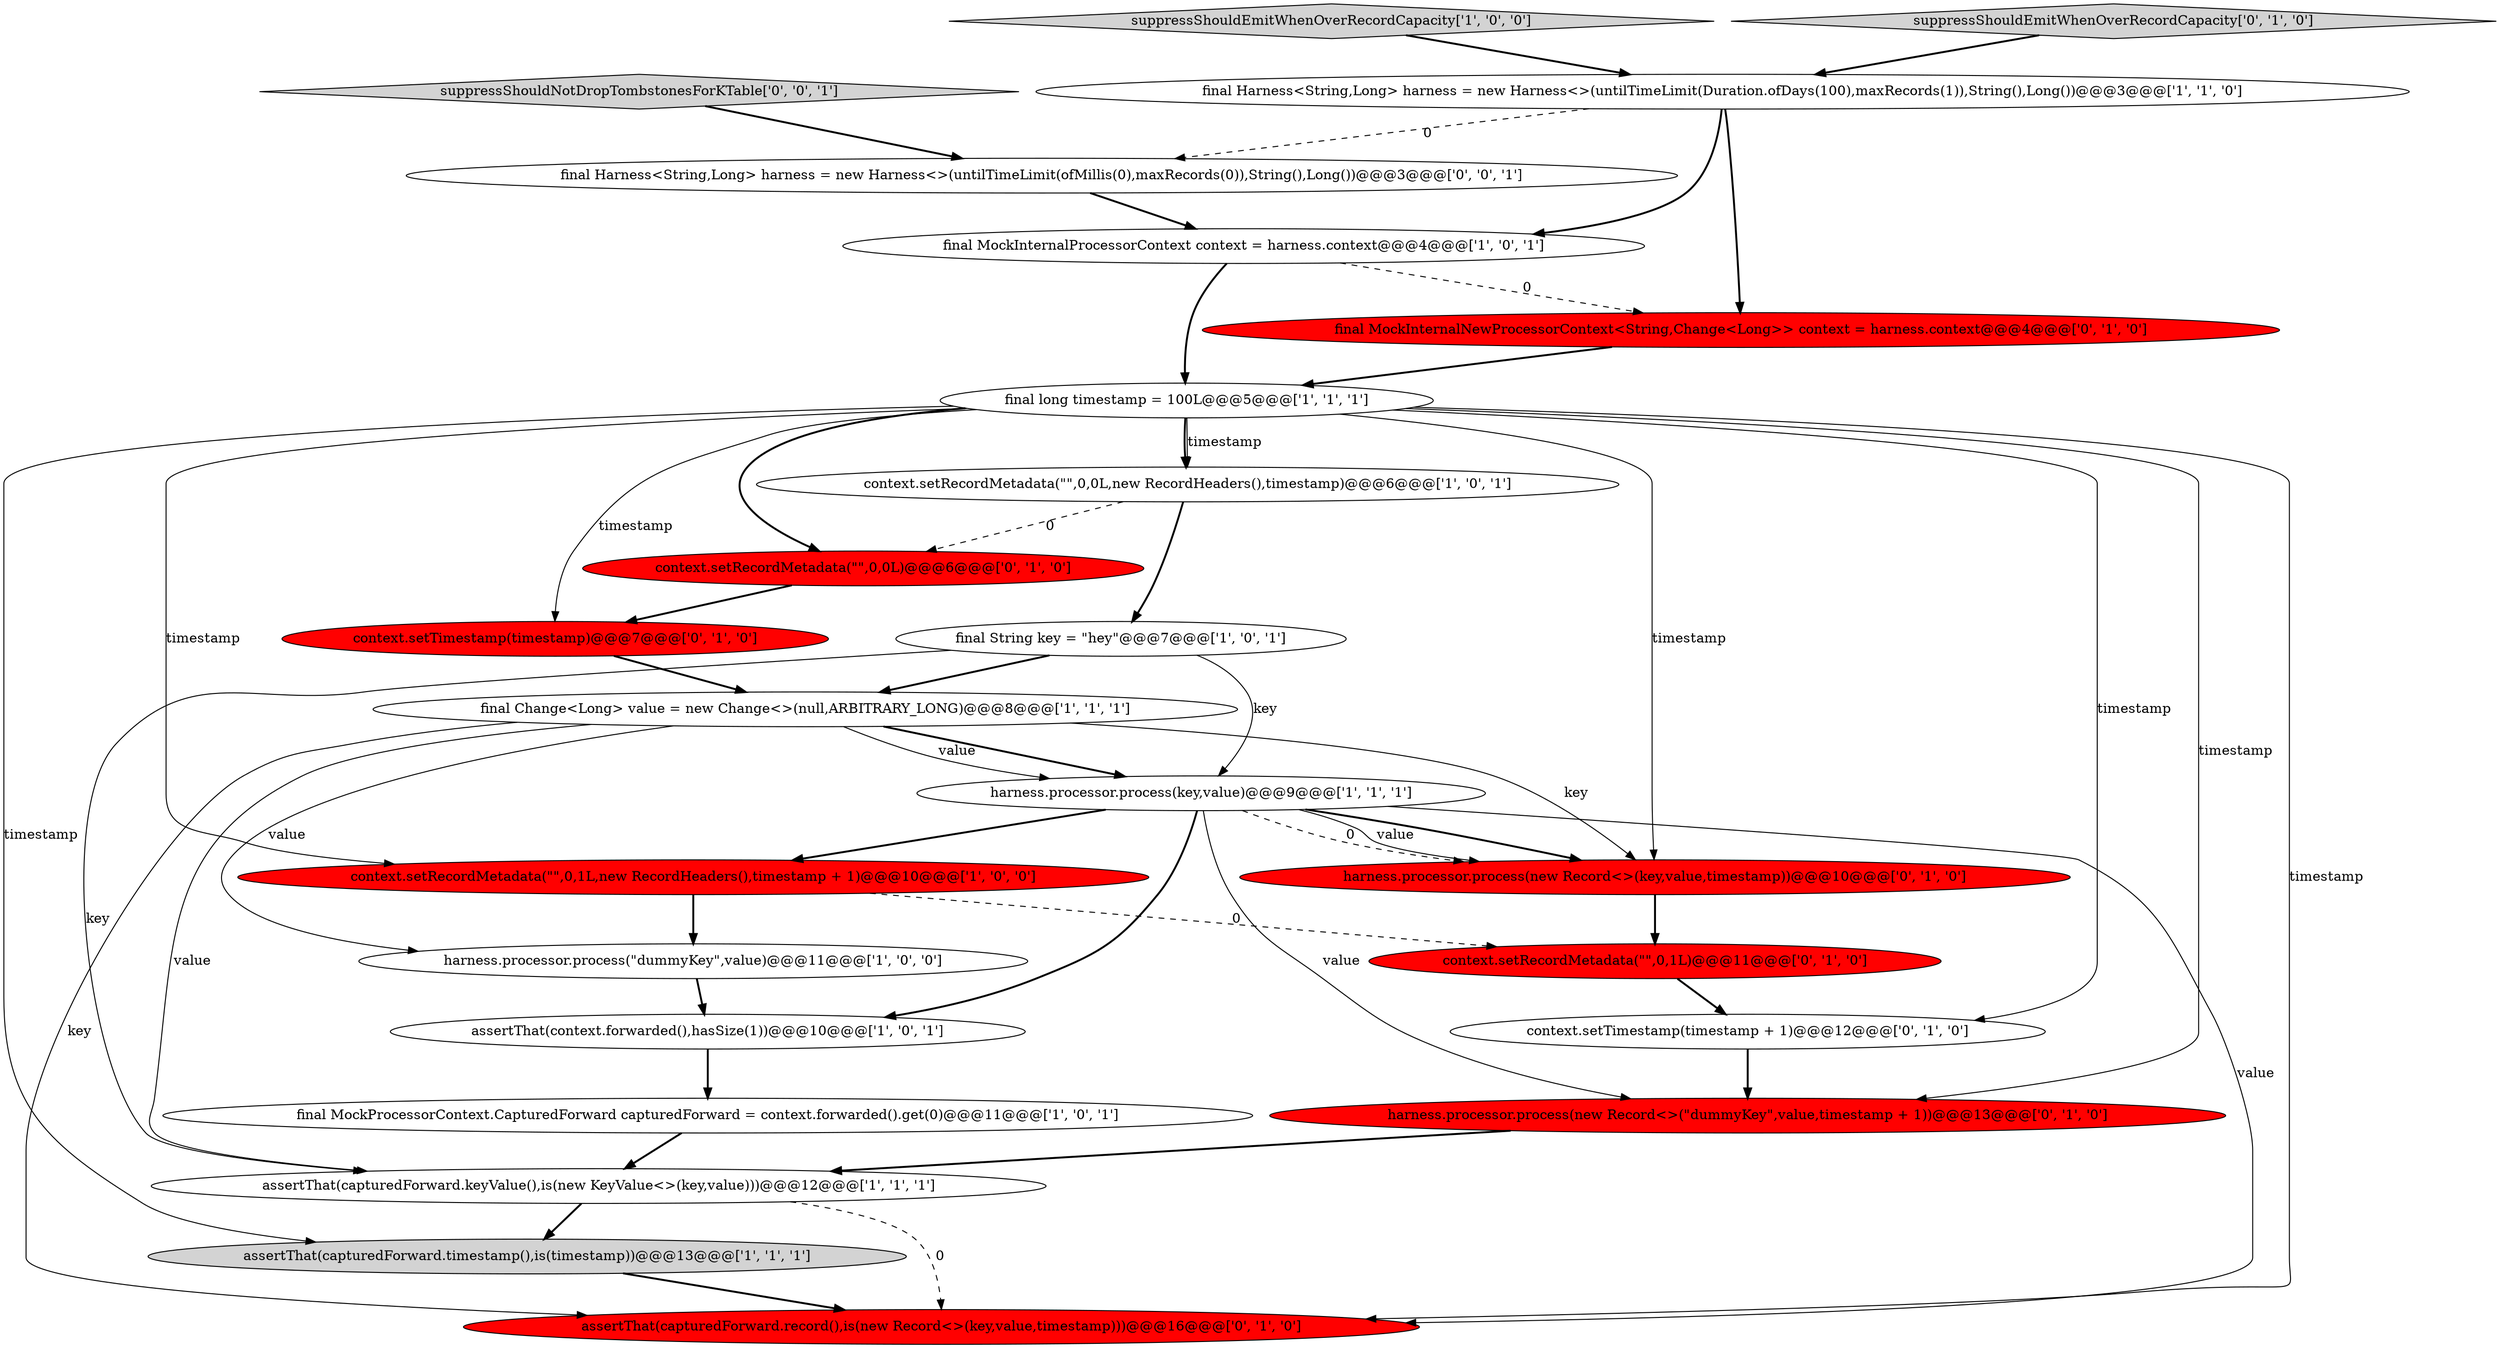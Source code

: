 digraph {
8 [style = filled, label = "assertThat(capturedForward.timestamp(),is(timestamp))@@@13@@@['1', '1', '1']", fillcolor = lightgray, shape = ellipse image = "AAA0AAABBB1BBB"];
18 [style = filled, label = "harness.processor.process(new Record<>(key,value,timestamp))@@@10@@@['0', '1', '0']", fillcolor = red, shape = ellipse image = "AAA1AAABBB2BBB"];
13 [style = filled, label = "final MockProcessorContext.CapturedForward capturedForward = context.forwarded().get(0)@@@11@@@['1', '0', '1']", fillcolor = white, shape = ellipse image = "AAA0AAABBB1BBB"];
0 [style = filled, label = "context.setRecordMetadata(\"\",0,0L,new RecordHeaders(),timestamp)@@@6@@@['1', '0', '1']", fillcolor = white, shape = ellipse image = "AAA0AAABBB1BBB"];
3 [style = filled, label = "final Harness<String,Long> harness = new Harness<>(untilTimeLimit(Duration.ofDays(100),maxRecords(1)),String(),Long())@@@3@@@['1', '1', '0']", fillcolor = white, shape = ellipse image = "AAA0AAABBB1BBB"];
2 [style = filled, label = "final long timestamp = 100L@@@5@@@['1', '1', '1']", fillcolor = white, shape = ellipse image = "AAA0AAABBB1BBB"];
12 [style = filled, label = "harness.processor.process(key,value)@@@9@@@['1', '1', '1']", fillcolor = white, shape = ellipse image = "AAA0AAABBB1BBB"];
7 [style = filled, label = "context.setRecordMetadata(\"\",0,1L,new RecordHeaders(),timestamp + 1)@@@10@@@['1', '0', '0']", fillcolor = red, shape = ellipse image = "AAA1AAABBB1BBB"];
1 [style = filled, label = "suppressShouldEmitWhenOverRecordCapacity['1', '0', '0']", fillcolor = lightgray, shape = diamond image = "AAA0AAABBB1BBB"];
15 [style = filled, label = "suppressShouldEmitWhenOverRecordCapacity['0', '1', '0']", fillcolor = lightgray, shape = diamond image = "AAA0AAABBB2BBB"];
10 [style = filled, label = "final Change<Long> value = new Change<>(null,ARBITRARY_LONG)@@@8@@@['1', '1', '1']", fillcolor = white, shape = ellipse image = "AAA0AAABBB1BBB"];
20 [style = filled, label = "assertThat(capturedForward.record(),is(new Record<>(key,value,timestamp)))@@@16@@@['0', '1', '0']", fillcolor = red, shape = ellipse image = "AAA1AAABBB2BBB"];
21 [style = filled, label = "harness.processor.process(new Record<>(\"dummyKey\",value,timestamp + 1))@@@13@@@['0', '1', '0']", fillcolor = red, shape = ellipse image = "AAA1AAABBB2BBB"];
23 [style = filled, label = "suppressShouldNotDropTombstonesForKTable['0', '0', '1']", fillcolor = lightgray, shape = diamond image = "AAA0AAABBB3BBB"];
6 [style = filled, label = "harness.processor.process(\"dummyKey\",value)@@@11@@@['1', '0', '0']", fillcolor = white, shape = ellipse image = "AAA0AAABBB1BBB"];
9 [style = filled, label = "assertThat(context.forwarded(),hasSize(1))@@@10@@@['1', '0', '1']", fillcolor = white, shape = ellipse image = "AAA0AAABBB1BBB"];
16 [style = filled, label = "context.setTimestamp(timestamp)@@@7@@@['0', '1', '0']", fillcolor = red, shape = ellipse image = "AAA1AAABBB2BBB"];
11 [style = filled, label = "final MockInternalProcessorContext context = harness.context@@@4@@@['1', '0', '1']", fillcolor = white, shape = ellipse image = "AAA0AAABBB1BBB"];
14 [style = filled, label = "context.setRecordMetadata(\"\",0,0L)@@@6@@@['0', '1', '0']", fillcolor = red, shape = ellipse image = "AAA1AAABBB2BBB"];
24 [style = filled, label = "final Harness<String,Long> harness = new Harness<>(untilTimeLimit(ofMillis(0),maxRecords(0)),String(),Long())@@@3@@@['0', '0', '1']", fillcolor = white, shape = ellipse image = "AAA0AAABBB3BBB"];
19 [style = filled, label = "final MockInternalNewProcessorContext<String,Change<Long>> context = harness.context@@@4@@@['0', '1', '0']", fillcolor = red, shape = ellipse image = "AAA1AAABBB2BBB"];
5 [style = filled, label = "assertThat(capturedForward.keyValue(),is(new KeyValue<>(key,value)))@@@12@@@['1', '1', '1']", fillcolor = white, shape = ellipse image = "AAA0AAABBB1BBB"];
22 [style = filled, label = "context.setRecordMetadata(\"\",0,1L)@@@11@@@['0', '1', '0']", fillcolor = red, shape = ellipse image = "AAA1AAABBB2BBB"];
17 [style = filled, label = "context.setTimestamp(timestamp + 1)@@@12@@@['0', '1', '0']", fillcolor = white, shape = ellipse image = "AAA0AAABBB2BBB"];
4 [style = filled, label = "final String key = \"hey\"@@@7@@@['1', '0', '1']", fillcolor = white, shape = ellipse image = "AAA0AAABBB1BBB"];
2->8 [style = solid, label="timestamp"];
14->16 [style = bold, label=""];
4->10 [style = bold, label=""];
5->8 [style = bold, label=""];
4->12 [style = solid, label="key"];
4->5 [style = solid, label="key"];
16->10 [style = bold, label=""];
2->16 [style = solid, label="timestamp"];
3->24 [style = dashed, label="0"];
2->17 [style = solid, label="timestamp"];
3->11 [style = bold, label=""];
1->3 [style = bold, label=""];
19->2 [style = bold, label=""];
15->3 [style = bold, label=""];
12->9 [style = bold, label=""];
12->7 [style = bold, label=""];
11->2 [style = bold, label=""];
10->6 [style = solid, label="value"];
5->20 [style = dashed, label="0"];
0->14 [style = dashed, label="0"];
21->5 [style = bold, label=""];
2->7 [style = solid, label="timestamp"];
2->21 [style = solid, label="timestamp"];
23->24 [style = bold, label=""];
2->0 [style = bold, label=""];
18->22 [style = bold, label=""];
8->20 [style = bold, label=""];
10->20 [style = solid, label="key"];
3->19 [style = bold, label=""];
0->4 [style = bold, label=""];
10->12 [style = bold, label=""];
24->11 [style = bold, label=""];
11->19 [style = dashed, label="0"];
10->18 [style = solid, label="key"];
2->14 [style = bold, label=""];
7->6 [style = bold, label=""];
12->18 [style = bold, label=""];
2->18 [style = solid, label="timestamp"];
13->5 [style = bold, label=""];
22->17 [style = bold, label=""];
10->12 [style = solid, label="value"];
12->18 [style = dashed, label="0"];
2->20 [style = solid, label="timestamp"];
6->9 [style = bold, label=""];
12->18 [style = solid, label="value"];
2->0 [style = solid, label="timestamp"];
12->20 [style = solid, label="value"];
17->21 [style = bold, label=""];
7->22 [style = dashed, label="0"];
12->21 [style = solid, label="value"];
10->5 [style = solid, label="value"];
9->13 [style = bold, label=""];
}
